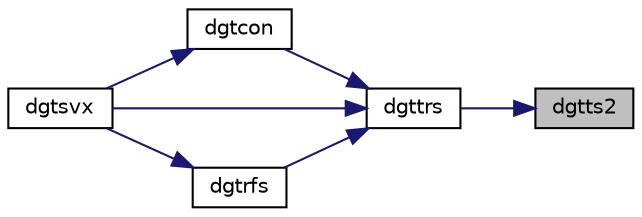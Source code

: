 digraph "dgtts2"
{
 // LATEX_PDF_SIZE
  edge [fontname="Helvetica",fontsize="10",labelfontname="Helvetica",labelfontsize="10"];
  node [fontname="Helvetica",fontsize="10",shape=record];
  rankdir="RL";
  Node1 [label="dgtts2",height=0.2,width=0.4,color="black", fillcolor="grey75", style="filled", fontcolor="black",tooltip="DGTTS2 solves a system of linear equations with a tridiagonal matrix using the LU factorization compu..."];
  Node1 -> Node2 [dir="back",color="midnightblue",fontsize="10",style="solid",fontname="Helvetica"];
  Node2 [label="dgttrs",height=0.2,width=0.4,color="black", fillcolor="white", style="filled",URL="$dgttrs_8f.html#a887f9fe1a0c6a4aeac1752da5652014a",tooltip="DGTTRS"];
  Node2 -> Node3 [dir="back",color="midnightblue",fontsize="10",style="solid",fontname="Helvetica"];
  Node3 [label="dgtcon",height=0.2,width=0.4,color="black", fillcolor="white", style="filled",URL="$dgtcon_8f.html#a55242c56fbb3243e6c9b897880182a4b",tooltip="DGTCON"];
  Node3 -> Node4 [dir="back",color="midnightblue",fontsize="10",style="solid",fontname="Helvetica"];
  Node4 [label="dgtsvx",height=0.2,width=0.4,color="black", fillcolor="white", style="filled",URL="$dgtsvx_8f.html#aa9e938f737eedf395c4429393c769d07",tooltip="DGTSVX computes the solution to system of linear equations A * X = B for GT matrices"];
  Node2 -> Node5 [dir="back",color="midnightblue",fontsize="10",style="solid",fontname="Helvetica"];
  Node5 [label="dgtrfs",height=0.2,width=0.4,color="black", fillcolor="white", style="filled",URL="$dgtrfs_8f.html#a20d15d564aefd2fcd3b19f7511dfe17a",tooltip="DGTRFS"];
  Node5 -> Node4 [dir="back",color="midnightblue",fontsize="10",style="solid",fontname="Helvetica"];
  Node2 -> Node4 [dir="back",color="midnightblue",fontsize="10",style="solid",fontname="Helvetica"];
}

